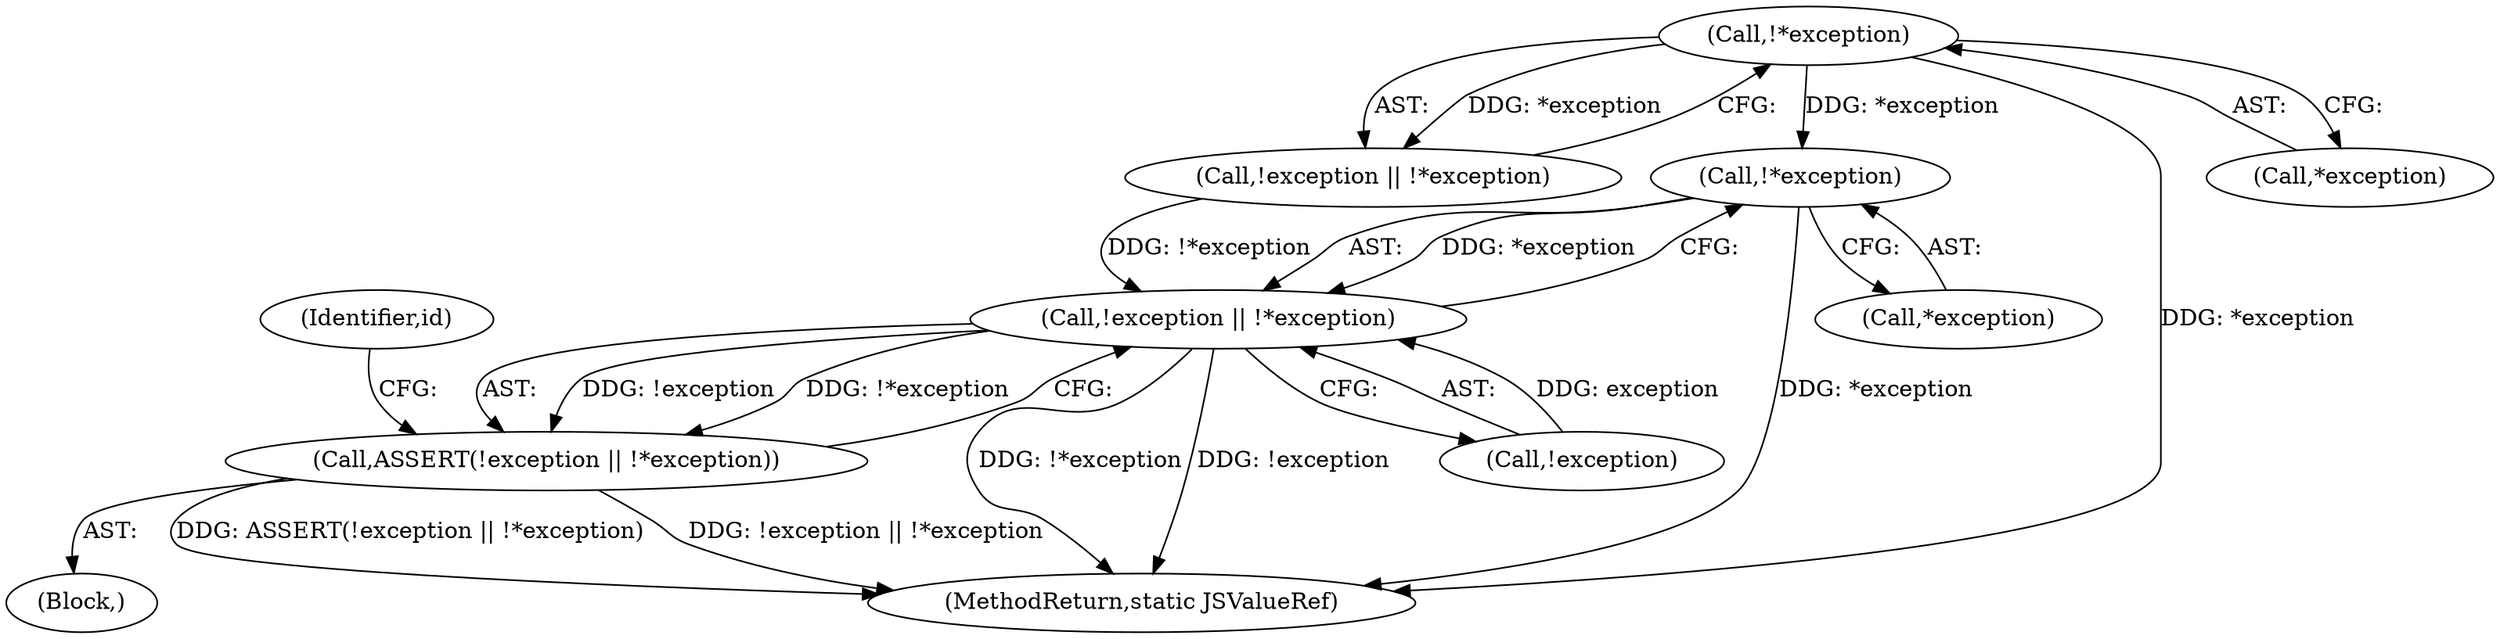 digraph "0_Chrome_d345af9ed62ee5f431be327967f41c3cc3fe936a_7@pointer" {
"1000151" [label="(Call,!*exception)"];
"1000133" [label="(Call,!*exception)"];
"1000148" [label="(Call,!exception || !*exception)"];
"1000147" [label="(Call,ASSERT(!exception || !*exception))"];
"1000151" [label="(Call,!*exception)"];
"1000133" [label="(Call,!*exception)"];
"1000149" [label="(Call,!exception)"];
"1000110" [label="(Block,)"];
"1000134" [label="(Call,*exception)"];
"1000156" [label="(Identifier,id)"];
"1000130" [label="(Call,!exception || !*exception)"];
"1000173" [label="(MethodReturn,static JSValueRef)"];
"1000148" [label="(Call,!exception || !*exception)"];
"1000147" [label="(Call,ASSERT(!exception || !*exception))"];
"1000152" [label="(Call,*exception)"];
"1000151" -> "1000148"  [label="AST: "];
"1000151" -> "1000152"  [label="CFG: "];
"1000152" -> "1000151"  [label="AST: "];
"1000148" -> "1000151"  [label="CFG: "];
"1000151" -> "1000173"  [label="DDG: *exception"];
"1000151" -> "1000148"  [label="DDG: *exception"];
"1000133" -> "1000151"  [label="DDG: *exception"];
"1000133" -> "1000130"  [label="AST: "];
"1000133" -> "1000134"  [label="CFG: "];
"1000134" -> "1000133"  [label="AST: "];
"1000130" -> "1000133"  [label="CFG: "];
"1000133" -> "1000173"  [label="DDG: *exception"];
"1000133" -> "1000130"  [label="DDG: *exception"];
"1000148" -> "1000147"  [label="AST: "];
"1000148" -> "1000149"  [label="CFG: "];
"1000149" -> "1000148"  [label="AST: "];
"1000147" -> "1000148"  [label="CFG: "];
"1000148" -> "1000173"  [label="DDG: !*exception"];
"1000148" -> "1000173"  [label="DDG: !exception"];
"1000148" -> "1000147"  [label="DDG: !exception"];
"1000148" -> "1000147"  [label="DDG: !*exception"];
"1000149" -> "1000148"  [label="DDG: exception"];
"1000130" -> "1000148"  [label="DDG: !*exception"];
"1000147" -> "1000110"  [label="AST: "];
"1000156" -> "1000147"  [label="CFG: "];
"1000147" -> "1000173"  [label="DDG: !exception || !*exception"];
"1000147" -> "1000173"  [label="DDG: ASSERT(!exception || !*exception)"];
}
